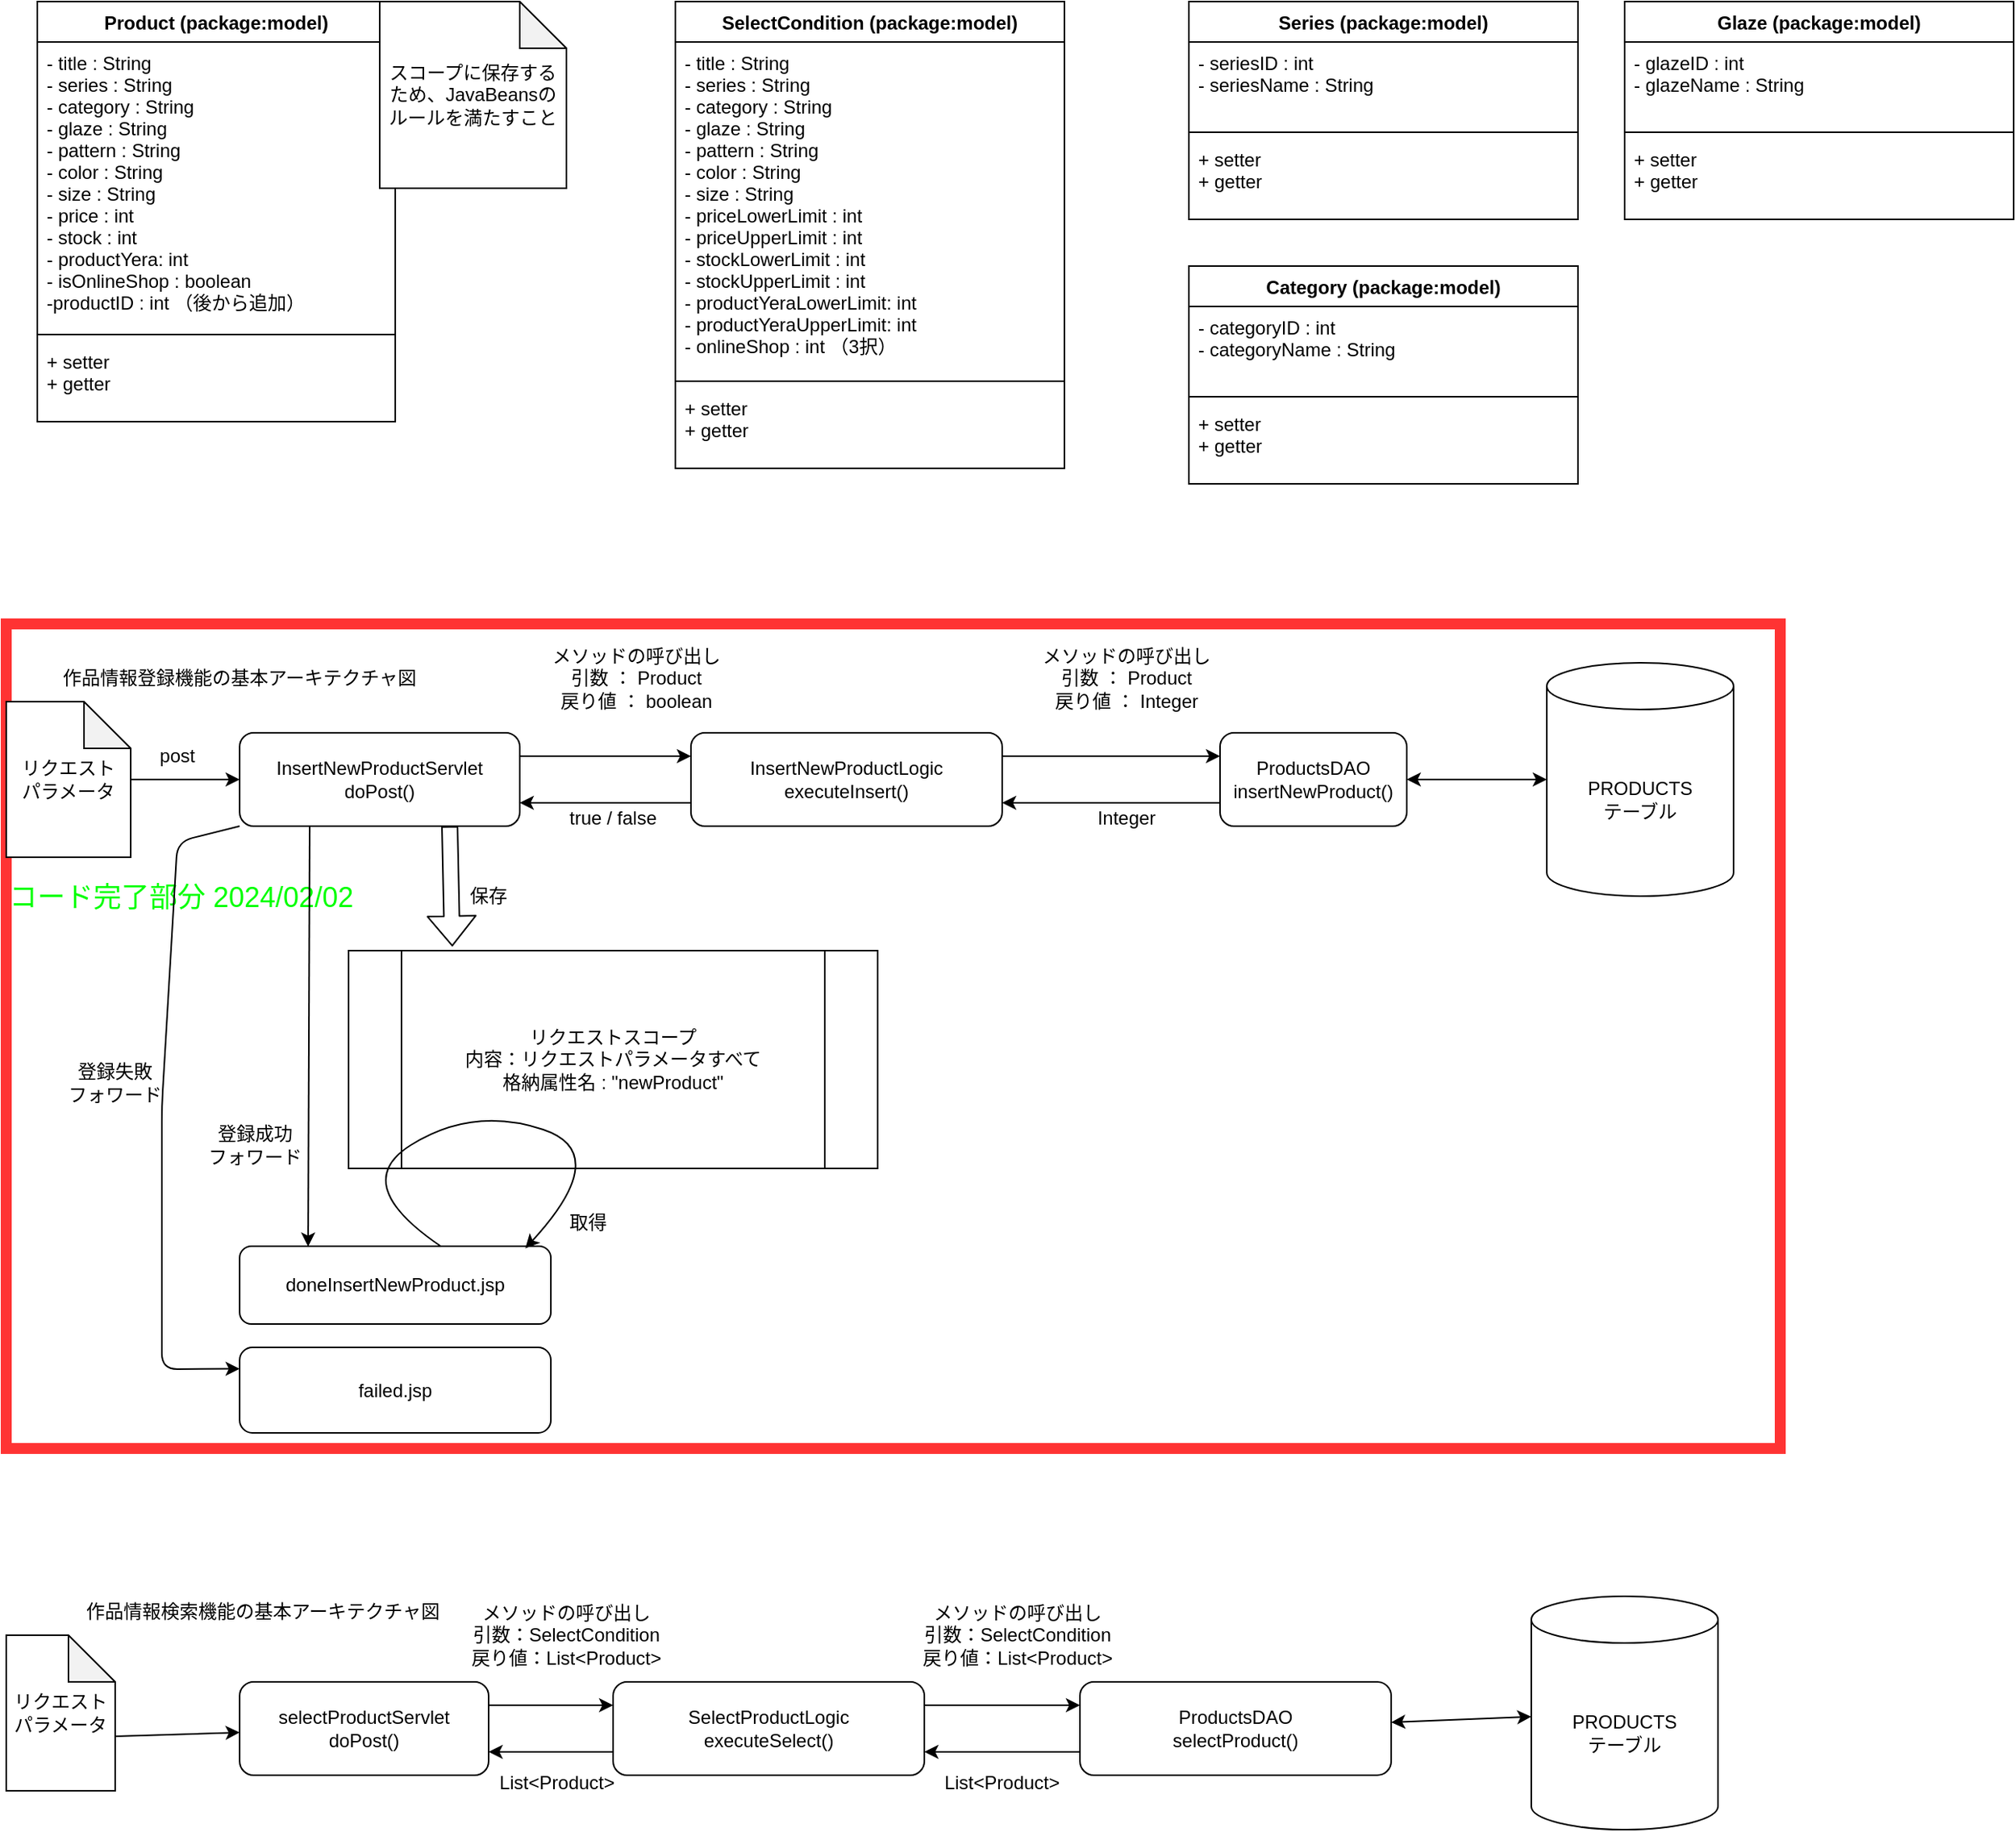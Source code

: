 <mxfile>
    <diagram id="-FYDAHze_42g2kL0sBDs" name="ページ1">
        <mxGraphModel dx="1418" dy="1728" grid="1" gridSize="10" guides="1" tooltips="1" connect="1" arrows="1" fold="1" page="1" pageScale="1" pageWidth="827" pageHeight="1169" math="0" shadow="0">
            <root>
                <mxCell id="0"/>
                <mxCell id="1" parent="0"/>
                <mxCell id="45" value="&lt;p style=&quot;line-height: 100%; font-size: 18px;&quot;&gt;&lt;font style=&quot;font-size: 18px;&quot; color=&quot;#00ff00&quot;&gt;コード完了部分 2024/02/02&lt;/font&gt;&lt;/p&gt;&lt;p style=&quot;line-height: 100%; font-size: 18px;&quot;&gt;&lt;font style=&quot;font-size: 18px;&quot; color=&quot;#00ff00&quot;&gt;&lt;br&gt;&lt;/font&gt;&lt;/p&gt;&lt;p style=&quot;line-height: 100%; font-size: 18px;&quot;&gt;&lt;font style=&quot;font-size: 18px;&quot; color=&quot;#00ff00&quot;&gt;&lt;br&gt;&lt;/font&gt;&lt;/p&gt;&lt;p style=&quot;line-height: 100%; font-size: 18px;&quot;&gt;&lt;font style=&quot;font-size: 18px;&quot; color=&quot;#00ff00&quot;&gt;&lt;br&gt;&lt;/font&gt;&lt;/p&gt;&lt;p style=&quot;line-height: 100%; font-size: 18px;&quot;&gt;&lt;br&gt;&lt;/p&gt;&lt;p style=&quot;line-height: 100%; font-size: 18px;&quot;&gt;&lt;br&gt;&lt;/p&gt;" style="rounded=0;whiteSpace=wrap;html=1;fillColor=none;strokeColor=#FF3333;strokeWidth=7;align=left;" parent="1" vertex="1">
                    <mxGeometry x="10" y="120" width="1140" height="530" as="geometry"/>
                </mxCell>
                <mxCell id="9" style="edgeStyle=none;html=1;exitX=1;exitY=0.25;exitDx=0;exitDy=0;entryX=0;entryY=0.25;entryDx=0;entryDy=0;" parent="1" source="2" target="7" edge="1">
                    <mxGeometry relative="1" as="geometry"/>
                </mxCell>
                <mxCell id="35" style="edgeStyle=none;html=1;exitX=0.25;exitY=1;exitDx=0;exitDy=0;entryX=0.22;entryY=0.005;entryDx=0;entryDy=0;entryPerimeter=0;" parent="1" source="2" target="34" edge="1">
                    <mxGeometry relative="1" as="geometry"/>
                </mxCell>
                <mxCell id="2" value="InsertNewProductServlet&lt;br&gt;doPost()" style="rounded=1;whiteSpace=wrap;html=1;" parent="1" vertex="1">
                    <mxGeometry x="160" y="190" width="180" height="60" as="geometry"/>
                </mxCell>
                <mxCell id="5" style="edgeStyle=none;html=1;entryX=0;entryY=0.5;entryDx=0;entryDy=0;" parent="1" source="4" target="2" edge="1">
                    <mxGeometry relative="1" as="geometry"/>
                </mxCell>
                <mxCell id="4" value="リクエスト&lt;br&gt;パラメータ" style="shape=note;whiteSpace=wrap;html=1;backgroundOutline=1;darkOpacity=0.05;" parent="1" vertex="1">
                    <mxGeometry x="10" y="170" width="80" height="100" as="geometry"/>
                </mxCell>
                <mxCell id="6" value="post" style="text;html=1;strokeColor=none;fillColor=none;align=center;verticalAlign=middle;whiteSpace=wrap;rounded=0;" parent="1" vertex="1">
                    <mxGeometry x="90" y="190" width="60" height="30" as="geometry"/>
                </mxCell>
                <mxCell id="13" style="edgeStyle=none;html=1;exitX=1;exitY=0.25;exitDx=0;exitDy=0;entryX=0;entryY=0.25;entryDx=0;entryDy=0;" parent="1" source="7" target="11" edge="1">
                    <mxGeometry relative="1" as="geometry"/>
                </mxCell>
                <mxCell id="7" value="InsertNewProductLogic&lt;br&gt;executeInsert()" style="rounded=1;whiteSpace=wrap;html=1;" parent="1" vertex="1">
                    <mxGeometry x="450" y="190" width="200" height="60" as="geometry"/>
                </mxCell>
                <mxCell id="10" value="メソッドの呼び出し&lt;br&gt;引数 ： Product&lt;br&gt;戻り値 ： boolean" style="text;html=1;strokeColor=none;fillColor=none;align=center;verticalAlign=middle;whiteSpace=wrap;rounded=0;" parent="1" vertex="1">
                    <mxGeometry x="320" y="120" width="190" height="70" as="geometry"/>
                </mxCell>
                <mxCell id="11" value="ProductsDAO&lt;br&gt;insertNewProduct()" style="rounded=1;whiteSpace=wrap;html=1;" parent="1" vertex="1">
                    <mxGeometry x="790" y="190" width="120" height="60" as="geometry"/>
                </mxCell>
                <mxCell id="19" value="Product (package:model)" style="swimlane;fontStyle=1;align=center;verticalAlign=top;childLayout=stackLayout;horizontal=1;startSize=26;horizontalStack=0;resizeParent=1;resizeParentMax=0;resizeLast=0;collapsible=1;marginBottom=0;" parent="1" vertex="1">
                    <mxGeometry x="30" y="-280" width="230" height="270" as="geometry"/>
                </mxCell>
                <mxCell id="20" value="- title : String&#10;- series : String&#10;- category : String&#10;- glaze : String&#10;- pattern : String&#10;- color : String&#10;- size : String&#10;- price : int&#10;- stock : int&#10;- productYera: int&#10;- isOnlineShop : boolean&#10;-productID : int （後から追加）" style="text;strokeColor=none;fillColor=none;align=left;verticalAlign=top;spacingLeft=4;spacingRight=4;overflow=hidden;rotatable=0;points=[[0,0.5],[1,0.5]];portConstraint=eastwest;" parent="19" vertex="1">
                    <mxGeometry y="26" width="230" height="184" as="geometry"/>
                </mxCell>
                <mxCell id="21" value="" style="line;strokeWidth=1;fillColor=none;align=left;verticalAlign=middle;spacingTop=-1;spacingLeft=3;spacingRight=3;rotatable=0;labelPosition=right;points=[];portConstraint=eastwest;strokeColor=inherit;" parent="19" vertex="1">
                    <mxGeometry y="210" width="230" height="8" as="geometry"/>
                </mxCell>
                <mxCell id="22" value="+ setter&#10;+ getter" style="text;strokeColor=none;fillColor=none;align=left;verticalAlign=top;spacingLeft=4;spacingRight=4;overflow=hidden;rotatable=0;points=[[0,0.5],[1,0.5]];portConstraint=eastwest;" parent="19" vertex="1">
                    <mxGeometry y="218" width="230" height="52" as="geometry"/>
                </mxCell>
                <mxCell id="23" value="PRODUCTS&lt;br&gt;テーブル" style="shape=cylinder3;whiteSpace=wrap;html=1;boundedLbl=1;backgroundOutline=1;size=15;" parent="1" vertex="1">
                    <mxGeometry x="1000" y="145" width="120" height="150" as="geometry"/>
                </mxCell>
                <mxCell id="24" value="" style="endArrow=classic;startArrow=classic;html=1;entryX=0;entryY=0.5;entryDx=0;entryDy=0;entryPerimeter=0;exitX=1;exitY=0.5;exitDx=0;exitDy=0;" parent="1" source="11" target="23" edge="1">
                    <mxGeometry width="50" height="50" relative="1" as="geometry">
                        <mxPoint x="850" y="170" as="sourcePoint"/>
                        <mxPoint x="900" y="120" as="targetPoint"/>
                    </mxGeometry>
                </mxCell>
                <mxCell id="25" value="" style="endArrow=classic;html=1;exitX=0;exitY=0.75;exitDx=0;exitDy=0;entryX=1;entryY=0.75;entryDx=0;entryDy=0;" parent="1" source="11" target="7" edge="1">
                    <mxGeometry width="50" height="50" relative="1" as="geometry">
                        <mxPoint x="620" y="170" as="sourcePoint"/>
                        <mxPoint x="670" y="120" as="targetPoint"/>
                    </mxGeometry>
                </mxCell>
                <mxCell id="27" value="" style="endArrow=classic;html=1;exitX=0;exitY=0.75;exitDx=0;exitDy=0;entryX=1;entryY=0.75;entryDx=0;entryDy=0;" parent="1" source="7" target="2" edge="1">
                    <mxGeometry width="50" height="50" relative="1" as="geometry">
                        <mxPoint x="500" y="170" as="sourcePoint"/>
                        <mxPoint x="550" y="120" as="targetPoint"/>
                    </mxGeometry>
                </mxCell>
                <mxCell id="28" value="true / false" style="text;html=1;strokeColor=none;fillColor=none;align=center;verticalAlign=middle;whiteSpace=wrap;rounded=0;" parent="1" vertex="1">
                    <mxGeometry x="370" y="230" width="60" height="30" as="geometry"/>
                </mxCell>
                <mxCell id="29" value="メソッドの呼び出し&lt;br&gt;引数 ： Product&lt;br&gt;戻り値 ： Integer" style="text;html=1;strokeColor=none;fillColor=none;align=center;verticalAlign=middle;whiteSpace=wrap;rounded=0;" parent="1" vertex="1">
                    <mxGeometry x="635" y="120" width="190" height="70" as="geometry"/>
                </mxCell>
                <mxCell id="30" value="Integer" style="text;html=1;strokeColor=none;fillColor=none;align=center;verticalAlign=middle;whiteSpace=wrap;rounded=0;" parent="1" vertex="1">
                    <mxGeometry x="700" y="230" width="60" height="30" as="geometry"/>
                </mxCell>
                <mxCell id="31" value="リクエストスコープ&lt;br&gt;内容：リクエストパラメータすべて&lt;br&gt;格納属性名 : &quot;newProduct&quot;" style="shape=process;whiteSpace=wrap;html=1;backgroundOutline=1;" parent="1" vertex="1">
                    <mxGeometry x="230" y="330" width="340" height="140" as="geometry"/>
                </mxCell>
                <mxCell id="32" value="" style="shape=flexArrow;endArrow=classic;html=1;entryX=0.196;entryY=-0.019;entryDx=0;entryDy=0;entryPerimeter=0;exitX=0.75;exitY=1;exitDx=0;exitDy=0;" parent="1" source="2" target="31" edge="1">
                    <mxGeometry width="50" height="50" relative="1" as="geometry">
                        <mxPoint x="200" y="260" as="sourcePoint"/>
                        <mxPoint x="250" y="210" as="targetPoint"/>
                    </mxGeometry>
                </mxCell>
                <mxCell id="33" value="保存" style="text;html=1;strokeColor=none;fillColor=none;align=center;verticalAlign=middle;whiteSpace=wrap;rounded=0;" parent="1" vertex="1">
                    <mxGeometry x="290" y="280" width="60" height="30" as="geometry"/>
                </mxCell>
                <mxCell id="34" value="doneInsertNewProduct.jsp" style="rounded=1;whiteSpace=wrap;html=1;" parent="1" vertex="1">
                    <mxGeometry x="160" y="520" width="200" height="50" as="geometry"/>
                </mxCell>
                <mxCell id="36" value="登録成功&lt;br&gt;フォワード" style="text;html=1;strokeColor=none;fillColor=none;align=center;verticalAlign=middle;whiteSpace=wrap;rounded=0;" parent="1" vertex="1">
                    <mxGeometry x="120" y="430" width="100" height="50" as="geometry"/>
                </mxCell>
                <mxCell id="37" value="" style="curved=1;endArrow=classic;html=1;exitX=0.648;exitY=0.005;exitDx=0;exitDy=0;exitPerimeter=0;entryX=0.918;entryY=0.028;entryDx=0;entryDy=0;entryPerimeter=0;" parent="1" source="34" target="34" edge="1">
                    <mxGeometry width="50" height="50" relative="1" as="geometry">
                        <mxPoint x="200" y="480" as="sourcePoint"/>
                        <mxPoint x="250" y="430" as="targetPoint"/>
                        <Array as="points">
                            <mxPoint x="230" y="480"/>
                            <mxPoint x="310" y="430"/>
                            <mxPoint x="400" y="460"/>
                        </Array>
                    </mxGeometry>
                </mxCell>
                <mxCell id="38" value="取得" style="text;html=1;strokeColor=none;fillColor=none;align=center;verticalAlign=middle;whiteSpace=wrap;rounded=0;" parent="1" vertex="1">
                    <mxGeometry x="354" y="490" width="60" height="30" as="geometry"/>
                </mxCell>
                <mxCell id="39" value="スコープに保存するため、JavaBeansのルールを満たすこと" style="shape=note;whiteSpace=wrap;html=1;backgroundOutline=1;darkOpacity=0.05;" parent="1" vertex="1">
                    <mxGeometry x="250" y="-280" width="120" height="120" as="geometry"/>
                </mxCell>
                <mxCell id="41" value="failed.jsp" style="rounded=1;whiteSpace=wrap;html=1;" parent="1" vertex="1">
                    <mxGeometry x="160" y="585" width="200" height="55" as="geometry"/>
                </mxCell>
                <mxCell id="42" value="" style="endArrow=classic;html=1;entryX=0;entryY=0.25;entryDx=0;entryDy=0;exitX=0;exitY=1;exitDx=0;exitDy=0;" parent="1" source="2" target="41" edge="1">
                    <mxGeometry width="50" height="50" relative="1" as="geometry">
                        <mxPoint x="260" y="530" as="sourcePoint"/>
                        <mxPoint x="310" y="480" as="targetPoint"/>
                        <Array as="points">
                            <mxPoint x="120" y="260"/>
                            <mxPoint x="110" y="430"/>
                            <mxPoint x="110" y="599"/>
                        </Array>
                    </mxGeometry>
                </mxCell>
                <mxCell id="43" value="登録失敗&lt;br&gt;フォワード" style="text;html=1;strokeColor=none;fillColor=none;align=center;verticalAlign=middle;whiteSpace=wrap;rounded=0;" parent="1" vertex="1">
                    <mxGeometry x="30" y="390" width="100" height="50" as="geometry"/>
                </mxCell>
                <mxCell id="51" style="edgeStyle=none;html=1;exitX=0;exitY=0;exitDx=70;exitDy=65;exitPerimeter=0;" parent="1" source="46" target="50" edge="1">
                    <mxGeometry relative="1" as="geometry"/>
                </mxCell>
                <mxCell id="46" value="リクエストパラメータ" style="shape=note;whiteSpace=wrap;html=1;backgroundOutline=1;darkOpacity=0.05;" parent="1" vertex="1">
                    <mxGeometry x="10" y="770" width="70" height="100" as="geometry"/>
                </mxCell>
                <mxCell id="48" value="作品情報登録機能の基本アーキテクチャ図" style="text;html=1;strokeColor=none;fillColor=none;align=center;verticalAlign=middle;whiteSpace=wrap;rounded=0;" parent="1" vertex="1">
                    <mxGeometry x="20" y="140" width="280" height="30" as="geometry"/>
                </mxCell>
                <mxCell id="49" value="作品情報検索機能の基本アーキテクチャ図" style="text;html=1;strokeColor=none;fillColor=none;align=center;verticalAlign=middle;whiteSpace=wrap;rounded=0;" parent="1" vertex="1">
                    <mxGeometry x="10" y="740" width="330" height="30" as="geometry"/>
                </mxCell>
                <mxCell id="56" style="edgeStyle=none;html=1;exitX=1;exitY=0.25;exitDx=0;exitDy=0;entryX=0;entryY=0.25;entryDx=0;entryDy=0;" parent="1" source="50" target="52" edge="1">
                    <mxGeometry relative="1" as="geometry"/>
                </mxCell>
                <mxCell id="50" value="selectProductServlet&lt;br&gt;doPost()" style="rounded=1;whiteSpace=wrap;html=1;" parent="1" vertex="1">
                    <mxGeometry x="160" y="800" width="160" height="60" as="geometry"/>
                </mxCell>
                <mxCell id="58" style="edgeStyle=none;html=1;exitX=0;exitY=0.75;exitDx=0;exitDy=0;entryX=1;entryY=0.75;entryDx=0;entryDy=0;" parent="1" source="52" target="50" edge="1">
                    <mxGeometry relative="1" as="geometry"/>
                </mxCell>
                <mxCell id="60" style="edgeStyle=none;html=1;exitX=1;exitY=0.25;exitDx=0;exitDy=0;entryX=0;entryY=0.25;entryDx=0;entryDy=0;" parent="1" source="52" target="53" edge="1">
                    <mxGeometry relative="1" as="geometry"/>
                </mxCell>
                <mxCell id="52" value="SelectProductLogic&lt;br&gt;executeSelect()" style="rounded=1;whiteSpace=wrap;html=1;" parent="1" vertex="1">
                    <mxGeometry x="400" y="800" width="200" height="60" as="geometry"/>
                </mxCell>
                <mxCell id="62" style="edgeStyle=none;html=1;exitX=0;exitY=0.75;exitDx=0;exitDy=0;entryX=1;entryY=0.75;entryDx=0;entryDy=0;" parent="1" source="53" target="52" edge="1">
                    <mxGeometry relative="1" as="geometry"/>
                </mxCell>
                <mxCell id="53" value="ProductsDAO&lt;br&gt;selectProduct()" style="rounded=1;whiteSpace=wrap;html=1;" parent="1" vertex="1">
                    <mxGeometry x="700" y="800" width="200" height="60" as="geometry"/>
                </mxCell>
                <mxCell id="54" value="PRODUCTS&lt;br&gt;テーブル" style="shape=cylinder3;whiteSpace=wrap;html=1;boundedLbl=1;backgroundOutline=1;size=15;" parent="1" vertex="1">
                    <mxGeometry x="990" y="745" width="120" height="150" as="geometry"/>
                </mxCell>
                <mxCell id="55" value="" style="endArrow=classic;startArrow=classic;html=1;" parent="1" source="53" target="54" edge="1">
                    <mxGeometry width="50" height="50" relative="1" as="geometry">
                        <mxPoint x="860" y="770" as="sourcePoint"/>
                        <mxPoint x="910" y="720" as="targetPoint"/>
                    </mxGeometry>
                </mxCell>
                <mxCell id="57" value="メソッドの呼び出し&lt;br&gt;引数：SelectCondition&lt;br&gt;戻り値：List&amp;lt;Product&amp;gt;" style="text;html=1;strokeColor=none;fillColor=none;align=center;verticalAlign=middle;whiteSpace=wrap;rounded=0;" parent="1" vertex="1">
                    <mxGeometry x="290" y="730" width="160" height="80" as="geometry"/>
                </mxCell>
                <mxCell id="59" value="List&amp;lt;Product&amp;gt;" style="text;html=1;strokeColor=none;fillColor=none;align=center;verticalAlign=middle;whiteSpace=wrap;rounded=0;" parent="1" vertex="1">
                    <mxGeometry x="314" y="850" width="100" height="30" as="geometry"/>
                </mxCell>
                <mxCell id="61" value="メソッドの呼び出し&lt;br&gt;引数：SelectCondition&lt;br&gt;戻り値：List&amp;lt;Product&amp;gt;" style="text;html=1;strokeColor=none;fillColor=none;align=center;verticalAlign=middle;whiteSpace=wrap;rounded=0;" parent="1" vertex="1">
                    <mxGeometry x="580" y="730" width="160" height="80" as="geometry"/>
                </mxCell>
                <mxCell id="63" value="List&amp;lt;Product&amp;gt;" style="text;html=1;strokeColor=none;fillColor=none;align=center;verticalAlign=middle;whiteSpace=wrap;rounded=0;" parent="1" vertex="1">
                    <mxGeometry x="600" y="850" width="100" height="30" as="geometry"/>
                </mxCell>
                <mxCell id="64" value="SelectCondition (package:model)" style="swimlane;fontStyle=1;align=center;verticalAlign=top;childLayout=stackLayout;horizontal=1;startSize=26;horizontalStack=0;resizeParent=1;resizeParentMax=0;resizeLast=0;collapsible=1;marginBottom=0;" parent="1" vertex="1">
                    <mxGeometry x="440" y="-280" width="250" height="300" as="geometry"/>
                </mxCell>
                <mxCell id="65" value="- title : String&#10;- series : String&#10;- category : String&#10;- glaze : String&#10;- pattern : String&#10;- color : String&#10;- size : String&#10;- priceLowerLimit : int&#10;- priceUpperLimit : int&#10;- stockLowerLimit : int&#10;- stockUpperLimit : int&#10;- productYeraLowerLimit: int&#10;- productYeraUpperLimit: int&#10;- onlineShop : int （3択）" style="text;strokeColor=none;fillColor=none;align=left;verticalAlign=top;spacingLeft=4;spacingRight=4;overflow=hidden;rotatable=0;points=[[0,0.5],[1,0.5]];portConstraint=eastwest;" parent="64" vertex="1">
                    <mxGeometry y="26" width="250" height="214" as="geometry"/>
                </mxCell>
                <mxCell id="66" value="" style="line;strokeWidth=1;fillColor=none;align=left;verticalAlign=middle;spacingTop=-1;spacingLeft=3;spacingRight=3;rotatable=0;labelPosition=right;points=[];portConstraint=eastwest;strokeColor=inherit;" parent="64" vertex="1">
                    <mxGeometry y="240" width="250" height="8" as="geometry"/>
                </mxCell>
                <mxCell id="67" value="+ setter&#10;+ getter" style="text;strokeColor=none;fillColor=none;align=left;verticalAlign=top;spacingLeft=4;spacingRight=4;overflow=hidden;rotatable=0;points=[[0,0.5],[1,0.5]];portConstraint=eastwest;" parent="64" vertex="1">
                    <mxGeometry y="248" width="250" height="52" as="geometry"/>
                </mxCell>
                <mxCell id="68" value="Series (package:model)" style="swimlane;fontStyle=1;align=center;verticalAlign=top;childLayout=stackLayout;horizontal=1;startSize=26;horizontalStack=0;resizeParent=1;resizeParentMax=0;resizeLast=0;collapsible=1;marginBottom=0;" vertex="1" parent="1">
                    <mxGeometry x="770" y="-280" width="250" height="140" as="geometry"/>
                </mxCell>
                <mxCell id="69" value="- seriesID : int&#10;- seriesName : String" style="text;strokeColor=none;fillColor=none;align=left;verticalAlign=top;spacingLeft=4;spacingRight=4;overflow=hidden;rotatable=0;points=[[0,0.5],[1,0.5]];portConstraint=eastwest;" vertex="1" parent="68">
                    <mxGeometry y="26" width="250" height="54" as="geometry"/>
                </mxCell>
                <mxCell id="70" value="" style="line;strokeWidth=1;fillColor=none;align=left;verticalAlign=middle;spacingTop=-1;spacingLeft=3;spacingRight=3;rotatable=0;labelPosition=right;points=[];portConstraint=eastwest;strokeColor=inherit;" vertex="1" parent="68">
                    <mxGeometry y="80" width="250" height="8" as="geometry"/>
                </mxCell>
                <mxCell id="71" value="+ setter&#10;+ getter" style="text;strokeColor=none;fillColor=none;align=left;verticalAlign=top;spacingLeft=4;spacingRight=4;overflow=hidden;rotatable=0;points=[[0,0.5],[1,0.5]];portConstraint=eastwest;" vertex="1" parent="68">
                    <mxGeometry y="88" width="250" height="52" as="geometry"/>
                </mxCell>
                <mxCell id="72" value="Glaze (package:model)" style="swimlane;fontStyle=1;align=center;verticalAlign=top;childLayout=stackLayout;horizontal=1;startSize=26;horizontalStack=0;resizeParent=1;resizeParentMax=0;resizeLast=0;collapsible=1;marginBottom=0;" vertex="1" parent="1">
                    <mxGeometry x="1050" y="-280" width="250" height="140" as="geometry"/>
                </mxCell>
                <mxCell id="73" value="- glazeID : int&#10;- glazeName : String" style="text;strokeColor=none;fillColor=none;align=left;verticalAlign=top;spacingLeft=4;spacingRight=4;overflow=hidden;rotatable=0;points=[[0,0.5],[1,0.5]];portConstraint=eastwest;" vertex="1" parent="72">
                    <mxGeometry y="26" width="250" height="54" as="geometry"/>
                </mxCell>
                <mxCell id="74" value="" style="line;strokeWidth=1;fillColor=none;align=left;verticalAlign=middle;spacingTop=-1;spacingLeft=3;spacingRight=3;rotatable=0;labelPosition=right;points=[];portConstraint=eastwest;strokeColor=inherit;" vertex="1" parent="72">
                    <mxGeometry y="80" width="250" height="8" as="geometry"/>
                </mxCell>
                <mxCell id="75" value="+ setter&#10;+ getter" style="text;strokeColor=none;fillColor=none;align=left;verticalAlign=top;spacingLeft=4;spacingRight=4;overflow=hidden;rotatable=0;points=[[0,0.5],[1,0.5]];portConstraint=eastwest;" vertex="1" parent="72">
                    <mxGeometry y="88" width="250" height="52" as="geometry"/>
                </mxCell>
                <mxCell id="76" value="Category (package:model)" style="swimlane;fontStyle=1;align=center;verticalAlign=top;childLayout=stackLayout;horizontal=1;startSize=26;horizontalStack=0;resizeParent=1;resizeParentMax=0;resizeLast=0;collapsible=1;marginBottom=0;" vertex="1" parent="1">
                    <mxGeometry x="770" y="-110" width="250" height="140" as="geometry"/>
                </mxCell>
                <mxCell id="77" value="- categoryID : int&#10;- categoryName : String" style="text;strokeColor=none;fillColor=none;align=left;verticalAlign=top;spacingLeft=4;spacingRight=4;overflow=hidden;rotatable=0;points=[[0,0.5],[1,0.5]];portConstraint=eastwest;" vertex="1" parent="76">
                    <mxGeometry y="26" width="250" height="54" as="geometry"/>
                </mxCell>
                <mxCell id="78" value="" style="line;strokeWidth=1;fillColor=none;align=left;verticalAlign=middle;spacingTop=-1;spacingLeft=3;spacingRight=3;rotatable=0;labelPosition=right;points=[];portConstraint=eastwest;strokeColor=inherit;" vertex="1" parent="76">
                    <mxGeometry y="80" width="250" height="8" as="geometry"/>
                </mxCell>
                <mxCell id="79" value="+ setter&#10;+ getter" style="text;strokeColor=none;fillColor=none;align=left;verticalAlign=top;spacingLeft=4;spacingRight=4;overflow=hidden;rotatable=0;points=[[0,0.5],[1,0.5]];portConstraint=eastwest;" vertex="1" parent="76">
                    <mxGeometry y="88" width="250" height="52" as="geometry"/>
                </mxCell>
            </root>
        </mxGraphModel>
    </diagram>
</mxfile>